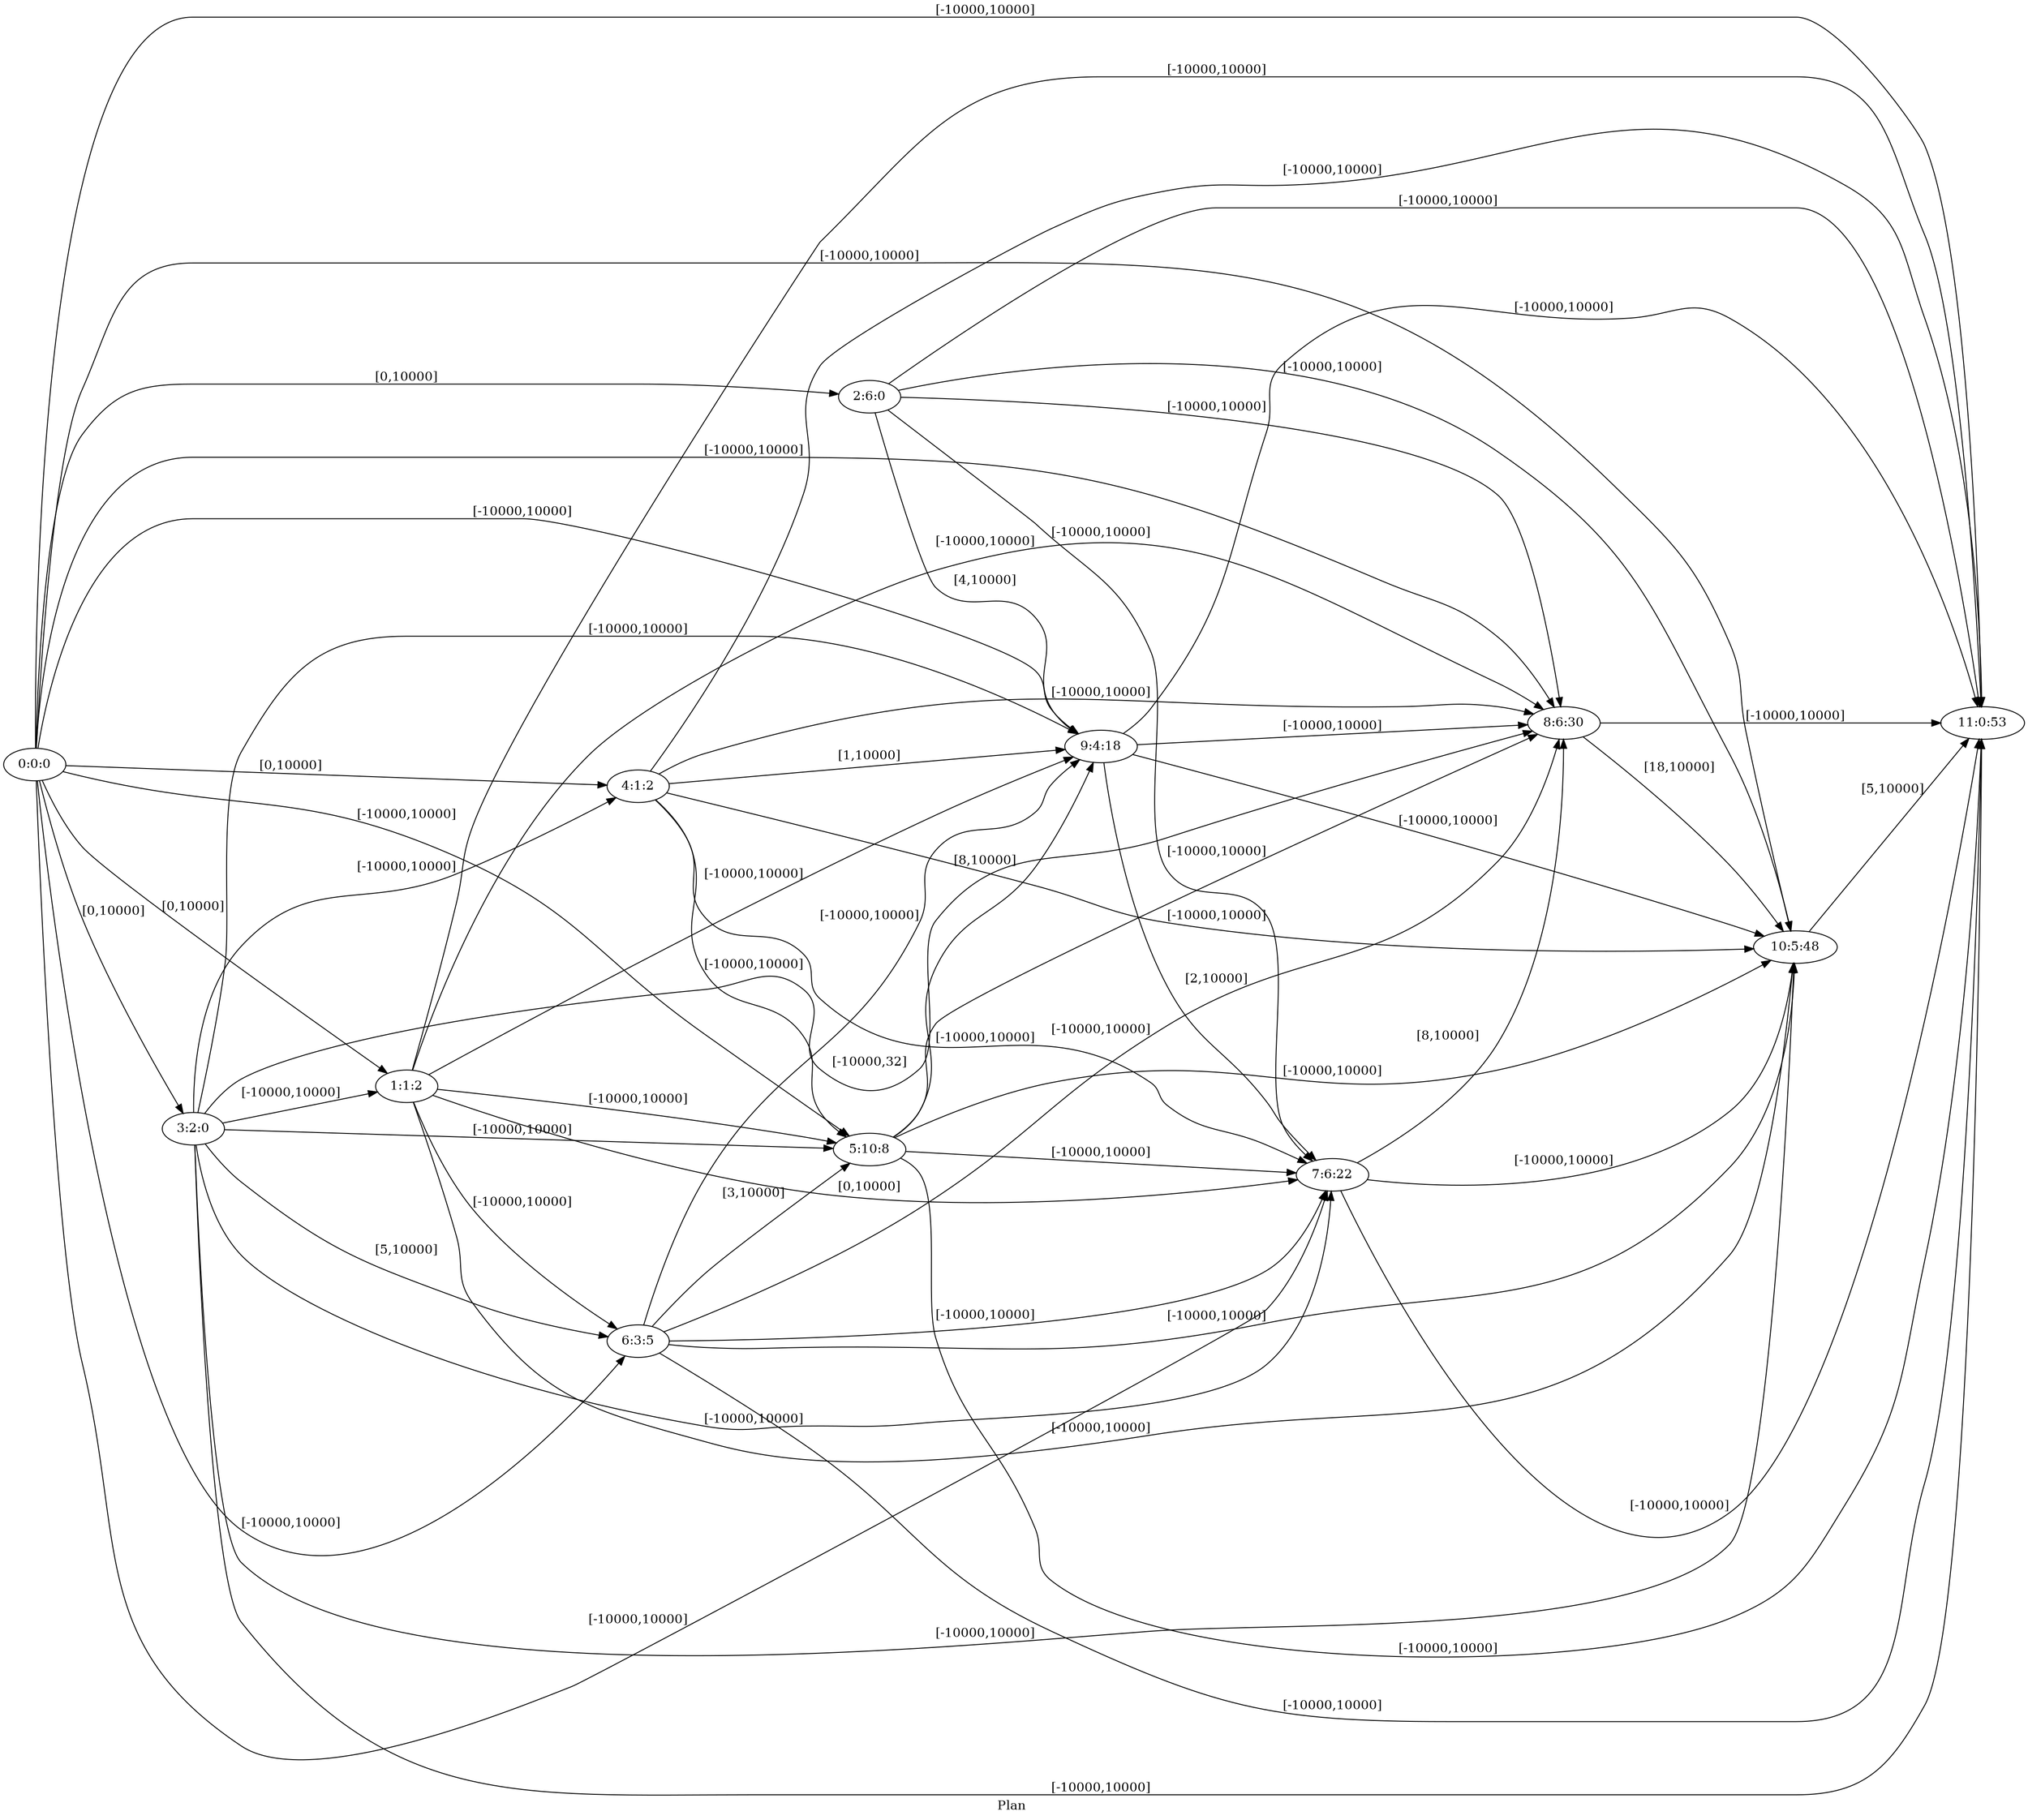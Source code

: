 digraph G {
 rankdir = LR;
 nodesep = .45; 
 size = 30;
label="Plan ";
 fldt = 0.307514;
"0:0:0"->"1:1:2"[ label = "[0,10000]"];
"0:0:0"->"2:6:0"[ label = "[0,10000]"];
"0:0:0"->"3:2:0"[ label = "[0,10000]"];
"0:0:0"->"4:1:2"[ label = "[0,10000]"];
"0:0:0"->"5:10:8"[ label = "[-10000,10000]"];
"0:0:0"->"6:3:5"[ label = "[-10000,10000]"];
"0:0:0"->"7:6:22"[ label = "[-10000,10000]"];
"0:0:0"->"8:6:30"[ label = "[-10000,10000]"];
"0:0:0"->"9:4:18"[ label = "[-10000,10000]"];
"0:0:0"->"10:5:48"[ label = "[-10000,10000]"];
"0:0:0"->"11:0:53"[ label = "[-10000,10000]"];
"1:1:2"->"5:10:8"[ label = "[-10000,10000]"];
"1:1:2"->"6:3:5"[ label = "[-10000,10000]"];
"1:1:2"->"7:6:22"[ label = "[0,10000]"];
"1:1:2"->"8:6:30"[ label = "[-10000,10000]"];
"1:1:2"->"9:4:18"[ label = "[-10000,10000]"];
"1:1:2"->"10:5:48"[ label = "[-10000,10000]"];
"1:1:2"->"11:0:53"[ label = "[-10000,10000]"];
"2:6:0"->"7:6:22"[ label = "[-10000,10000]"];
"2:6:0"->"8:6:30"[ label = "[-10000,10000]"];
"2:6:0"->"9:4:18"[ label = "[4,10000]"];
"2:6:0"->"10:5:48"[ label = "[-10000,10000]"];
"2:6:0"->"11:0:53"[ label = "[-10000,10000]"];
"3:2:0"->"1:1:2"[ label = "[-10000,10000]"];
"3:2:0"->"4:1:2"[ label = "[-10000,10000]"];
"3:2:0"->"5:10:8"[ label = "[-10000,10000]"];
"3:2:0"->"6:3:5"[ label = "[5,10000]"];
"3:2:0"->"7:6:22"[ label = "[-10000,10000]"];
"3:2:0"->"8:6:30"[ label = "[-10000,32]"];
"3:2:0"->"9:4:18"[ label = "[-10000,10000]"];
"3:2:0"->"10:5:48"[ label = "[-10000,10000]"];
"3:2:0"->"11:0:53"[ label = "[-10000,10000]"];
"4:1:2"->"5:10:8"[ label = "[-10000,10000]"];
"4:1:2"->"7:6:22"[ label = "[-10000,10000]"];
"4:1:2"->"8:6:30"[ label = "[-10000,10000]"];
"4:1:2"->"9:4:18"[ label = "[1,10000]"];
"4:1:2"->"10:5:48"[ label = "[-10000,10000]"];
"4:1:2"->"11:0:53"[ label = "[-10000,10000]"];
"5:10:8"->"7:6:22"[ label = "[-10000,10000]"];
"5:10:8"->"8:6:30"[ label = "[-10000,10000]"];
"5:10:8"->"9:4:18"[ label = "[8,10000]"];
"5:10:8"->"10:5:48"[ label = "[-10000,10000]"];
"5:10:8"->"11:0:53"[ label = "[-10000,10000]"];
"6:3:5"->"5:10:8"[ label = "[3,10000]"];
"6:3:5"->"7:6:22"[ label = "[-10000,10000]"];
"6:3:5"->"8:6:30"[ label = "[-10000,10000]"];
"6:3:5"->"9:4:18"[ label = "[-10000,10000]"];
"6:3:5"->"10:5:48"[ label = "[-10000,10000]"];
"6:3:5"->"11:0:53"[ label = "[-10000,10000]"];
"7:6:22"->"8:6:30"[ label = "[8,10000]"];
"7:6:22"->"10:5:48"[ label = "[-10000,10000]"];
"7:6:22"->"11:0:53"[ label = "[-10000,10000]"];
"8:6:30"->"10:5:48"[ label = "[18,10000]"];
"8:6:30"->"11:0:53"[ label = "[-10000,10000]"];
"9:4:18"->"7:6:22"[ label = "[2,10000]"];
"9:4:18"->"8:6:30"[ label = "[-10000,10000]"];
"9:4:18"->"10:5:48"[ label = "[-10000,10000]"];
"9:4:18"->"11:0:53"[ label = "[-10000,10000]"];
"10:5:48"->"11:0:53"[ label = "[5,10000]"];
}
